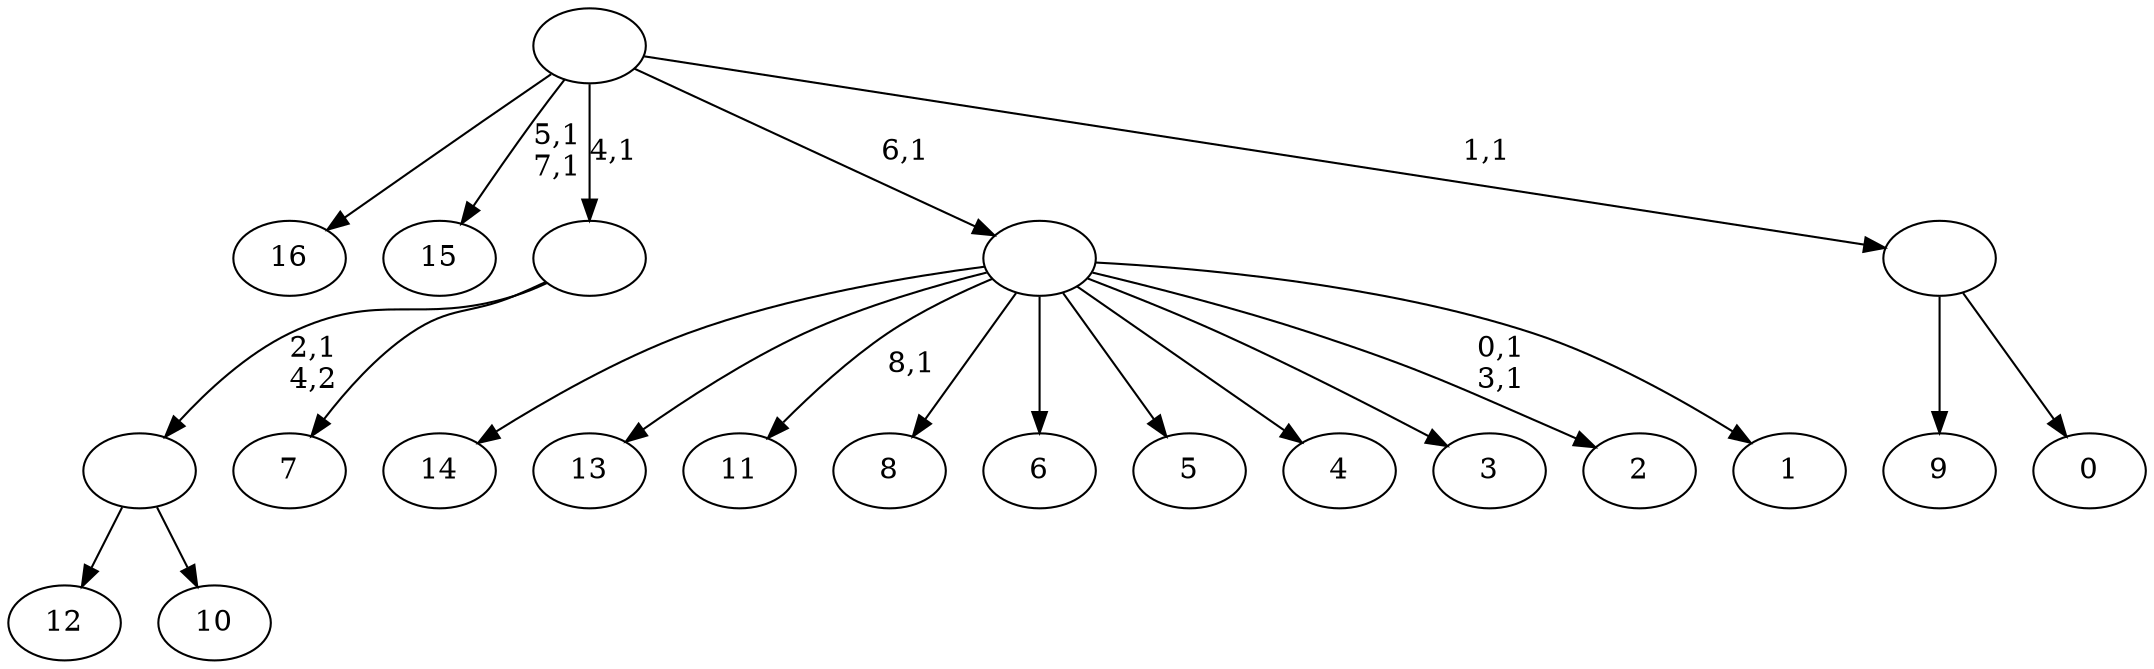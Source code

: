 digraph T {
	26 [label="16"]
	25 [label="15"]
	22 [label="14"]
	21 [label="13"]
	20 [label="12"]
	19 [label="11"]
	17 [label="10"]
	16 [label=""]
	15 [label="9"]
	14 [label="8"]
	13 [label="7"]
	12 [label=""]
	11 [label="6"]
	10 [label="5"]
	9 [label="4"]
	8 [label="3"]
	7 [label="2"]
	4 [label="1"]
	3 [label=""]
	2 [label="0"]
	1 [label=""]
	0 [label=""]
	16 -> 20 [label=""]
	16 -> 17 [label=""]
	12 -> 16 [label="2,1\n4,2"]
	12 -> 13 [label=""]
	3 -> 7 [label="0,1\n3,1"]
	3 -> 19 [label="8,1"]
	3 -> 22 [label=""]
	3 -> 21 [label=""]
	3 -> 14 [label=""]
	3 -> 11 [label=""]
	3 -> 10 [label=""]
	3 -> 9 [label=""]
	3 -> 8 [label=""]
	3 -> 4 [label=""]
	1 -> 15 [label=""]
	1 -> 2 [label=""]
	0 -> 25 [label="5,1\n7,1"]
	0 -> 26 [label=""]
	0 -> 12 [label="4,1"]
	0 -> 3 [label="6,1"]
	0 -> 1 [label="1,1"]
}
